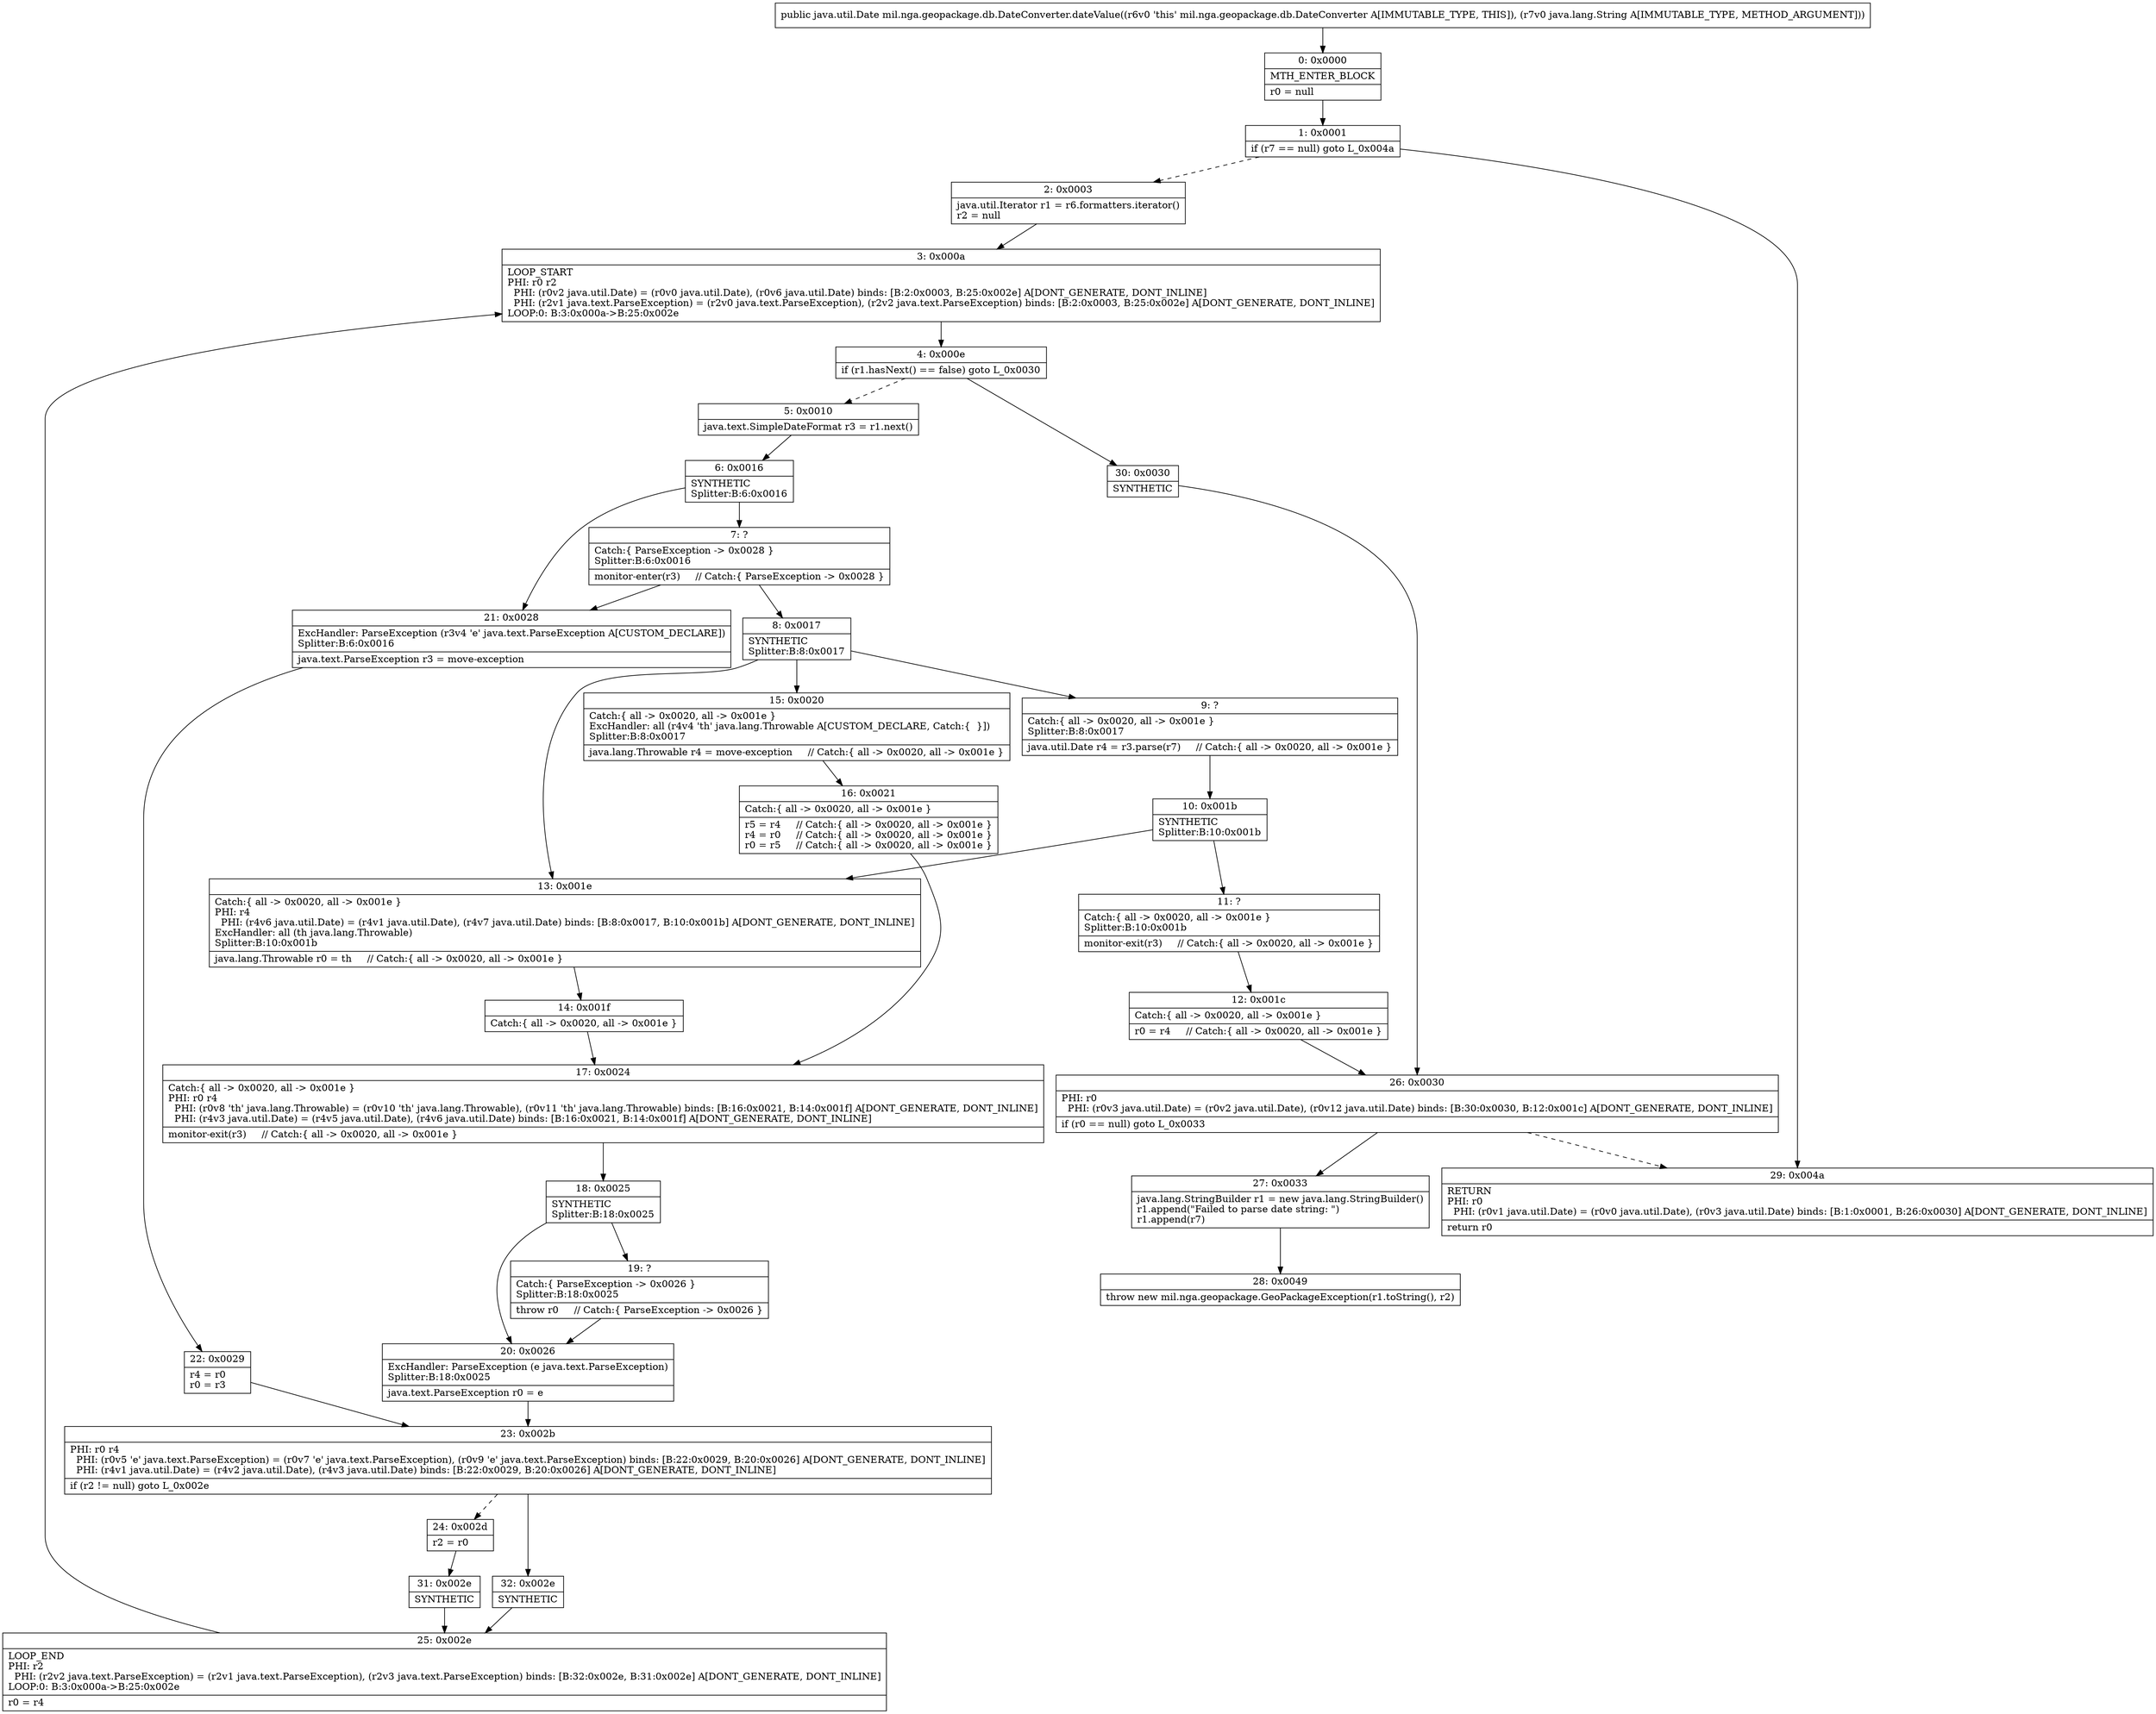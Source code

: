 digraph "CFG formil.nga.geopackage.db.DateConverter.dateValue(Ljava\/lang\/String;)Ljava\/util\/Date;" {
Node_0 [shape=record,label="{0\:\ 0x0000|MTH_ENTER_BLOCK\l|r0 = null\l}"];
Node_1 [shape=record,label="{1\:\ 0x0001|if (r7 == null) goto L_0x004a\l}"];
Node_2 [shape=record,label="{2\:\ 0x0003|java.util.Iterator r1 = r6.formatters.iterator()\lr2 = null\l}"];
Node_3 [shape=record,label="{3\:\ 0x000a|LOOP_START\lPHI: r0 r2 \l  PHI: (r0v2 java.util.Date) = (r0v0 java.util.Date), (r0v6 java.util.Date) binds: [B:2:0x0003, B:25:0x002e] A[DONT_GENERATE, DONT_INLINE]\l  PHI: (r2v1 java.text.ParseException) = (r2v0 java.text.ParseException), (r2v2 java.text.ParseException) binds: [B:2:0x0003, B:25:0x002e] A[DONT_GENERATE, DONT_INLINE]\lLOOP:0: B:3:0x000a\-\>B:25:0x002e\l}"];
Node_4 [shape=record,label="{4\:\ 0x000e|if (r1.hasNext() == false) goto L_0x0030\l}"];
Node_5 [shape=record,label="{5\:\ 0x0010|java.text.SimpleDateFormat r3 = r1.next()\l}"];
Node_6 [shape=record,label="{6\:\ 0x0016|SYNTHETIC\lSplitter:B:6:0x0016\l}"];
Node_7 [shape=record,label="{7\:\ ?|Catch:\{ ParseException \-\> 0x0028 \}\lSplitter:B:6:0x0016\l|monitor\-enter(r3)     \/\/ Catch:\{ ParseException \-\> 0x0028 \}\l}"];
Node_8 [shape=record,label="{8\:\ 0x0017|SYNTHETIC\lSplitter:B:8:0x0017\l}"];
Node_9 [shape=record,label="{9\:\ ?|Catch:\{ all \-\> 0x0020, all \-\> 0x001e \}\lSplitter:B:8:0x0017\l|java.util.Date r4 = r3.parse(r7)     \/\/ Catch:\{ all \-\> 0x0020, all \-\> 0x001e \}\l}"];
Node_10 [shape=record,label="{10\:\ 0x001b|SYNTHETIC\lSplitter:B:10:0x001b\l}"];
Node_11 [shape=record,label="{11\:\ ?|Catch:\{ all \-\> 0x0020, all \-\> 0x001e \}\lSplitter:B:10:0x001b\l|monitor\-exit(r3)     \/\/ Catch:\{ all \-\> 0x0020, all \-\> 0x001e \}\l}"];
Node_12 [shape=record,label="{12\:\ 0x001c|Catch:\{ all \-\> 0x0020, all \-\> 0x001e \}\l|r0 = r4     \/\/ Catch:\{ all \-\> 0x0020, all \-\> 0x001e \}\l}"];
Node_13 [shape=record,label="{13\:\ 0x001e|Catch:\{ all \-\> 0x0020, all \-\> 0x001e \}\lPHI: r4 \l  PHI: (r4v6 java.util.Date) = (r4v1 java.util.Date), (r4v7 java.util.Date) binds: [B:8:0x0017, B:10:0x001b] A[DONT_GENERATE, DONT_INLINE]\lExcHandler: all (th java.lang.Throwable)\lSplitter:B:10:0x001b\l|java.lang.Throwable r0 = th     \/\/ Catch:\{ all \-\> 0x0020, all \-\> 0x001e \}\l}"];
Node_14 [shape=record,label="{14\:\ 0x001f|Catch:\{ all \-\> 0x0020, all \-\> 0x001e \}\l}"];
Node_15 [shape=record,label="{15\:\ 0x0020|Catch:\{ all \-\> 0x0020, all \-\> 0x001e \}\lExcHandler: all (r4v4 'th' java.lang.Throwable A[CUSTOM_DECLARE, Catch:\{  \}])\lSplitter:B:8:0x0017\l|java.lang.Throwable r4 = move\-exception     \/\/ Catch:\{ all \-\> 0x0020, all \-\> 0x001e \}\l}"];
Node_16 [shape=record,label="{16\:\ 0x0021|Catch:\{ all \-\> 0x0020, all \-\> 0x001e \}\l|r5 = r4     \/\/ Catch:\{ all \-\> 0x0020, all \-\> 0x001e \}\lr4 = r0     \/\/ Catch:\{ all \-\> 0x0020, all \-\> 0x001e \}\lr0 = r5     \/\/ Catch:\{ all \-\> 0x0020, all \-\> 0x001e \}\l}"];
Node_17 [shape=record,label="{17\:\ 0x0024|Catch:\{ all \-\> 0x0020, all \-\> 0x001e \}\lPHI: r0 r4 \l  PHI: (r0v8 'th' java.lang.Throwable) = (r0v10 'th' java.lang.Throwable), (r0v11 'th' java.lang.Throwable) binds: [B:16:0x0021, B:14:0x001f] A[DONT_GENERATE, DONT_INLINE]\l  PHI: (r4v3 java.util.Date) = (r4v5 java.util.Date), (r4v6 java.util.Date) binds: [B:16:0x0021, B:14:0x001f] A[DONT_GENERATE, DONT_INLINE]\l|monitor\-exit(r3)     \/\/ Catch:\{ all \-\> 0x0020, all \-\> 0x001e \}\l}"];
Node_18 [shape=record,label="{18\:\ 0x0025|SYNTHETIC\lSplitter:B:18:0x0025\l}"];
Node_19 [shape=record,label="{19\:\ ?|Catch:\{ ParseException \-\> 0x0026 \}\lSplitter:B:18:0x0025\l|throw r0     \/\/ Catch:\{ ParseException \-\> 0x0026 \}\l}"];
Node_20 [shape=record,label="{20\:\ 0x0026|ExcHandler: ParseException (e java.text.ParseException)\lSplitter:B:18:0x0025\l|java.text.ParseException r0 = e\l}"];
Node_21 [shape=record,label="{21\:\ 0x0028|ExcHandler: ParseException (r3v4 'e' java.text.ParseException A[CUSTOM_DECLARE])\lSplitter:B:6:0x0016\l|java.text.ParseException r3 = move\-exception\l}"];
Node_22 [shape=record,label="{22\:\ 0x0029|r4 = r0\lr0 = r3\l}"];
Node_23 [shape=record,label="{23\:\ 0x002b|PHI: r0 r4 \l  PHI: (r0v5 'e' java.text.ParseException) = (r0v7 'e' java.text.ParseException), (r0v9 'e' java.text.ParseException) binds: [B:22:0x0029, B:20:0x0026] A[DONT_GENERATE, DONT_INLINE]\l  PHI: (r4v1 java.util.Date) = (r4v2 java.util.Date), (r4v3 java.util.Date) binds: [B:22:0x0029, B:20:0x0026] A[DONT_GENERATE, DONT_INLINE]\l|if (r2 != null) goto L_0x002e\l}"];
Node_24 [shape=record,label="{24\:\ 0x002d|r2 = r0\l}"];
Node_25 [shape=record,label="{25\:\ 0x002e|LOOP_END\lPHI: r2 \l  PHI: (r2v2 java.text.ParseException) = (r2v1 java.text.ParseException), (r2v3 java.text.ParseException) binds: [B:32:0x002e, B:31:0x002e] A[DONT_GENERATE, DONT_INLINE]\lLOOP:0: B:3:0x000a\-\>B:25:0x002e\l|r0 = r4\l}"];
Node_26 [shape=record,label="{26\:\ 0x0030|PHI: r0 \l  PHI: (r0v3 java.util.Date) = (r0v2 java.util.Date), (r0v12 java.util.Date) binds: [B:30:0x0030, B:12:0x001c] A[DONT_GENERATE, DONT_INLINE]\l|if (r0 == null) goto L_0x0033\l}"];
Node_27 [shape=record,label="{27\:\ 0x0033|java.lang.StringBuilder r1 = new java.lang.StringBuilder()\lr1.append(\"Failed to parse date string: \")\lr1.append(r7)\l}"];
Node_28 [shape=record,label="{28\:\ 0x0049|throw new mil.nga.geopackage.GeoPackageException(r1.toString(), r2)\l}"];
Node_29 [shape=record,label="{29\:\ 0x004a|RETURN\lPHI: r0 \l  PHI: (r0v1 java.util.Date) = (r0v0 java.util.Date), (r0v3 java.util.Date) binds: [B:1:0x0001, B:26:0x0030] A[DONT_GENERATE, DONT_INLINE]\l|return r0\l}"];
Node_30 [shape=record,label="{30\:\ 0x0030|SYNTHETIC\l}"];
Node_31 [shape=record,label="{31\:\ 0x002e|SYNTHETIC\l}"];
Node_32 [shape=record,label="{32\:\ 0x002e|SYNTHETIC\l}"];
MethodNode[shape=record,label="{public java.util.Date mil.nga.geopackage.db.DateConverter.dateValue((r6v0 'this' mil.nga.geopackage.db.DateConverter A[IMMUTABLE_TYPE, THIS]), (r7v0 java.lang.String A[IMMUTABLE_TYPE, METHOD_ARGUMENT])) }"];
MethodNode -> Node_0;
Node_0 -> Node_1;
Node_1 -> Node_2[style=dashed];
Node_1 -> Node_29;
Node_2 -> Node_3;
Node_3 -> Node_4;
Node_4 -> Node_5[style=dashed];
Node_4 -> Node_30;
Node_5 -> Node_6;
Node_6 -> Node_7;
Node_6 -> Node_21;
Node_7 -> Node_8;
Node_7 -> Node_21;
Node_8 -> Node_9;
Node_8 -> Node_15;
Node_8 -> Node_13;
Node_9 -> Node_10;
Node_10 -> Node_11;
Node_10 -> Node_13;
Node_11 -> Node_12;
Node_12 -> Node_26;
Node_13 -> Node_14;
Node_14 -> Node_17;
Node_15 -> Node_16;
Node_16 -> Node_17;
Node_17 -> Node_18;
Node_18 -> Node_19;
Node_18 -> Node_20;
Node_19 -> Node_20;
Node_20 -> Node_23;
Node_21 -> Node_22;
Node_22 -> Node_23;
Node_23 -> Node_24[style=dashed];
Node_23 -> Node_32;
Node_24 -> Node_31;
Node_25 -> Node_3;
Node_26 -> Node_27;
Node_26 -> Node_29[style=dashed];
Node_27 -> Node_28;
Node_30 -> Node_26;
Node_31 -> Node_25;
Node_32 -> Node_25;
}

